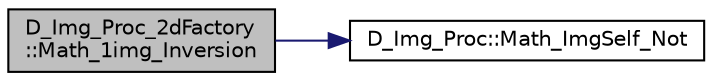 digraph "D_Img_Proc_2dFactory::Math_1img_Inversion"
{
 // LATEX_PDF_SIZE
  edge [fontname="Helvetica",fontsize="10",labelfontname="Helvetica",labelfontsize="10"];
  node [fontname="Helvetica",fontsize="10",shape=record];
  rankdir="LR";
  Node1 [label="D_Img_Proc_2dFactory\l::Math_1img_Inversion",height=0.2,width=0.4,color="black", fillcolor="grey75", style="filled", fontcolor="black",tooltip=" "];
  Node1 -> Node2 [color="midnightblue",fontsize="10",style="solid"];
  Node2 [label="D_Img_Proc::Math_ImgSelf_Not",height=0.2,width=0.4,color="black", fillcolor="white", style="filled",URL="$class_d___img___proc.html#a16a22a2617292a637345bf93fcd7934f",tooltip=" "];
}

